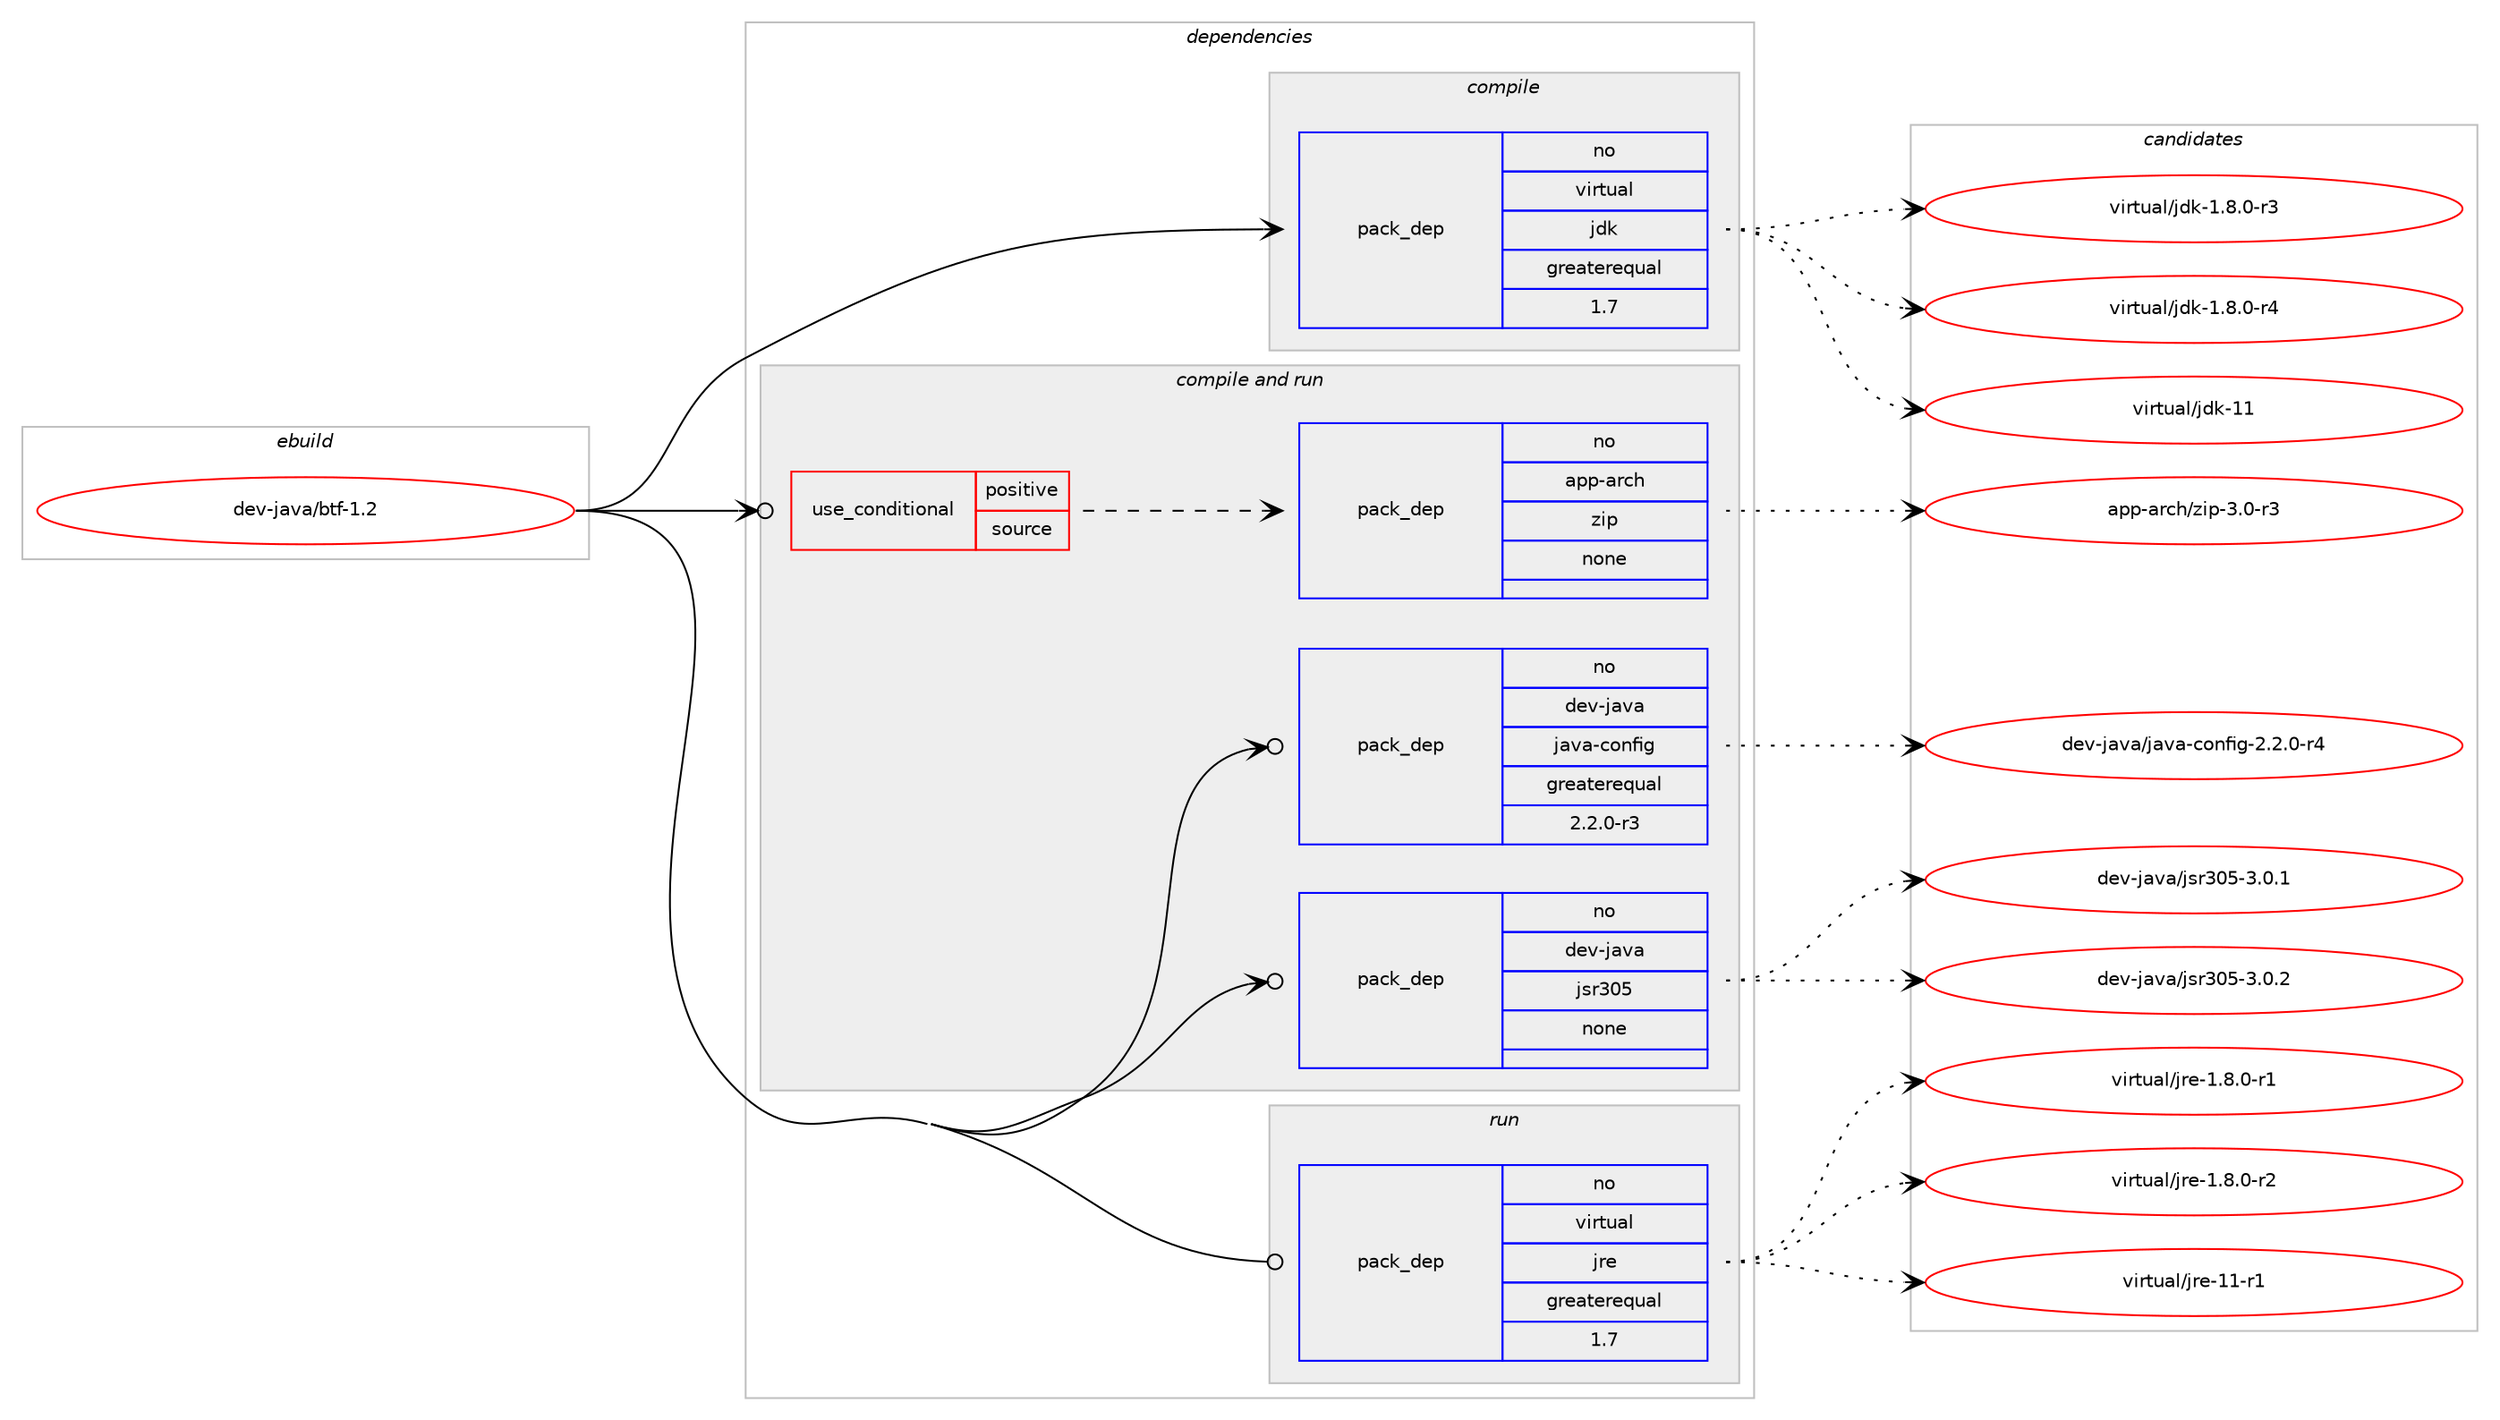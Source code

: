 digraph prolog {

# *************
# Graph options
# *************

newrank=true;
concentrate=true;
compound=true;
graph [rankdir=LR,fontname=Helvetica,fontsize=10,ranksep=1.5];#, ranksep=2.5, nodesep=0.2];
edge  [arrowhead=vee];
node  [fontname=Helvetica,fontsize=10];

# **********
# The ebuild
# **********

subgraph cluster_leftcol {
color=gray;
rank=same;
label=<<i>ebuild</i>>;
id [label="dev-java/btf-1.2", color=red, width=4, href="../dev-java/btf-1.2.svg"];
}

# ****************
# The dependencies
# ****************

subgraph cluster_midcol {
color=gray;
label=<<i>dependencies</i>>;
subgraph cluster_compile {
fillcolor="#eeeeee";
style=filled;
label=<<i>compile</i>>;
subgraph pack411698 {
dependency551497 [label=<<TABLE BORDER="0" CELLBORDER="1" CELLSPACING="0" CELLPADDING="4" WIDTH="220"><TR><TD ROWSPAN="6" CELLPADDING="30">pack_dep</TD></TR><TR><TD WIDTH="110">no</TD></TR><TR><TD>virtual</TD></TR><TR><TD>jdk</TD></TR><TR><TD>greaterequal</TD></TR><TR><TD>1.7</TD></TR></TABLE>>, shape=none, color=blue];
}
id:e -> dependency551497:w [weight=20,style="solid",arrowhead="vee"];
}
subgraph cluster_compileandrun {
fillcolor="#eeeeee";
style=filled;
label=<<i>compile and run</i>>;
subgraph cond128629 {
dependency551498 [label=<<TABLE BORDER="0" CELLBORDER="1" CELLSPACING="0" CELLPADDING="4"><TR><TD ROWSPAN="3" CELLPADDING="10">use_conditional</TD></TR><TR><TD>positive</TD></TR><TR><TD>source</TD></TR></TABLE>>, shape=none, color=red];
subgraph pack411699 {
dependency551499 [label=<<TABLE BORDER="0" CELLBORDER="1" CELLSPACING="0" CELLPADDING="4" WIDTH="220"><TR><TD ROWSPAN="6" CELLPADDING="30">pack_dep</TD></TR><TR><TD WIDTH="110">no</TD></TR><TR><TD>app-arch</TD></TR><TR><TD>zip</TD></TR><TR><TD>none</TD></TR><TR><TD></TD></TR></TABLE>>, shape=none, color=blue];
}
dependency551498:e -> dependency551499:w [weight=20,style="dashed",arrowhead="vee"];
}
id:e -> dependency551498:w [weight=20,style="solid",arrowhead="odotvee"];
subgraph pack411700 {
dependency551500 [label=<<TABLE BORDER="0" CELLBORDER="1" CELLSPACING="0" CELLPADDING="4" WIDTH="220"><TR><TD ROWSPAN="6" CELLPADDING="30">pack_dep</TD></TR><TR><TD WIDTH="110">no</TD></TR><TR><TD>dev-java</TD></TR><TR><TD>java-config</TD></TR><TR><TD>greaterequal</TD></TR><TR><TD>2.2.0-r3</TD></TR></TABLE>>, shape=none, color=blue];
}
id:e -> dependency551500:w [weight=20,style="solid",arrowhead="odotvee"];
subgraph pack411701 {
dependency551501 [label=<<TABLE BORDER="0" CELLBORDER="1" CELLSPACING="0" CELLPADDING="4" WIDTH="220"><TR><TD ROWSPAN="6" CELLPADDING="30">pack_dep</TD></TR><TR><TD WIDTH="110">no</TD></TR><TR><TD>dev-java</TD></TR><TR><TD>jsr305</TD></TR><TR><TD>none</TD></TR><TR><TD></TD></TR></TABLE>>, shape=none, color=blue];
}
id:e -> dependency551501:w [weight=20,style="solid",arrowhead="odotvee"];
}
subgraph cluster_run {
fillcolor="#eeeeee";
style=filled;
label=<<i>run</i>>;
subgraph pack411702 {
dependency551502 [label=<<TABLE BORDER="0" CELLBORDER="1" CELLSPACING="0" CELLPADDING="4" WIDTH="220"><TR><TD ROWSPAN="6" CELLPADDING="30">pack_dep</TD></TR><TR><TD WIDTH="110">no</TD></TR><TR><TD>virtual</TD></TR><TR><TD>jre</TD></TR><TR><TD>greaterequal</TD></TR><TR><TD>1.7</TD></TR></TABLE>>, shape=none, color=blue];
}
id:e -> dependency551502:w [weight=20,style="solid",arrowhead="odot"];
}
}

# **************
# The candidates
# **************

subgraph cluster_choices {
rank=same;
color=gray;
label=<<i>candidates</i>>;

subgraph choice411698 {
color=black;
nodesep=1;
choice11810511411611797108471061001074549465646484511451 [label="virtual/jdk-1.8.0-r3", color=red, width=4,href="../virtual/jdk-1.8.0-r3.svg"];
choice11810511411611797108471061001074549465646484511452 [label="virtual/jdk-1.8.0-r4", color=red, width=4,href="../virtual/jdk-1.8.0-r4.svg"];
choice1181051141161179710847106100107454949 [label="virtual/jdk-11", color=red, width=4,href="../virtual/jdk-11.svg"];
dependency551497:e -> choice11810511411611797108471061001074549465646484511451:w [style=dotted,weight="100"];
dependency551497:e -> choice11810511411611797108471061001074549465646484511452:w [style=dotted,weight="100"];
dependency551497:e -> choice1181051141161179710847106100107454949:w [style=dotted,weight="100"];
}
subgraph choice411699 {
color=black;
nodesep=1;
choice9711211245971149910447122105112455146484511451 [label="app-arch/zip-3.0-r3", color=red, width=4,href="../app-arch/zip-3.0-r3.svg"];
dependency551499:e -> choice9711211245971149910447122105112455146484511451:w [style=dotted,weight="100"];
}
subgraph choice411700 {
color=black;
nodesep=1;
choice10010111845106971189747106971189745991111101021051034550465046484511452 [label="dev-java/java-config-2.2.0-r4", color=red, width=4,href="../dev-java/java-config-2.2.0-r4.svg"];
dependency551500:e -> choice10010111845106971189747106971189745991111101021051034550465046484511452:w [style=dotted,weight="100"];
}
subgraph choice411701 {
color=black;
nodesep=1;
choice10010111845106971189747106115114514853455146484649 [label="dev-java/jsr305-3.0.1", color=red, width=4,href="../dev-java/jsr305-3.0.1.svg"];
choice10010111845106971189747106115114514853455146484650 [label="dev-java/jsr305-3.0.2", color=red, width=4,href="../dev-java/jsr305-3.0.2.svg"];
dependency551501:e -> choice10010111845106971189747106115114514853455146484649:w [style=dotted,weight="100"];
dependency551501:e -> choice10010111845106971189747106115114514853455146484650:w [style=dotted,weight="100"];
}
subgraph choice411702 {
color=black;
nodesep=1;
choice11810511411611797108471061141014549465646484511449 [label="virtual/jre-1.8.0-r1", color=red, width=4,href="../virtual/jre-1.8.0-r1.svg"];
choice11810511411611797108471061141014549465646484511450 [label="virtual/jre-1.8.0-r2", color=red, width=4,href="../virtual/jre-1.8.0-r2.svg"];
choice11810511411611797108471061141014549494511449 [label="virtual/jre-11-r1", color=red, width=4,href="../virtual/jre-11-r1.svg"];
dependency551502:e -> choice11810511411611797108471061141014549465646484511449:w [style=dotted,weight="100"];
dependency551502:e -> choice11810511411611797108471061141014549465646484511450:w [style=dotted,weight="100"];
dependency551502:e -> choice11810511411611797108471061141014549494511449:w [style=dotted,weight="100"];
}
}

}
